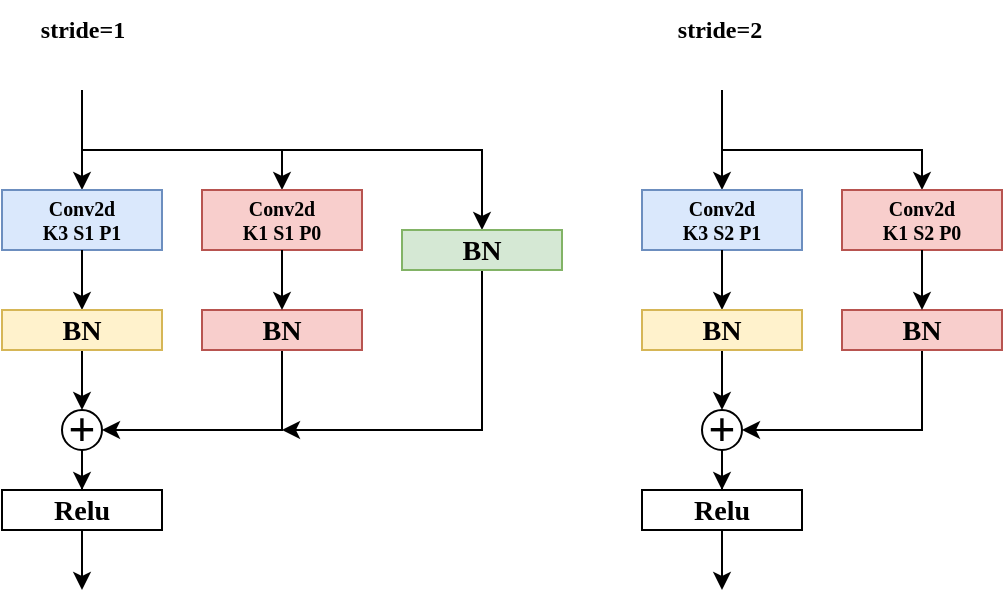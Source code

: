 <mxfile version="20.3.0" type="device"><diagram id="WBLQCIUhm6wuSdLqtf1I" name="第 1 页"><mxGraphModel dx="927" dy="633" grid="1" gridSize="10" guides="1" tooltips="1" connect="1" arrows="1" fold="1" page="1" pageScale="1" pageWidth="827" pageHeight="1169" math="0" shadow="0"><root><mxCell id="0"/><mxCell id="1" parent="0"/><mxCell id="opczr199hSPJIo8SfXnH-1" value="" style="endArrow=classic;html=1;rounded=0;jumpSize=8;" edge="1" parent="1"><mxGeometry width="50" height="50" relative="1" as="geometry"><mxPoint x="160" y="190" as="sourcePoint"/><mxPoint x="160" y="240" as="targetPoint"/></mxGeometry></mxCell><mxCell id="opczr199hSPJIo8SfXnH-2" value="&lt;h5&gt;&lt;font face=&quot;Times New Roman&quot;&gt;Conv2d&lt;br&gt;K3 S1 P1&lt;/font&gt;&lt;/h5&gt;" style="rounded=0;whiteSpace=wrap;html=1;fillColor=#dae8fc;strokeColor=#6c8ebf;" vertex="1" parent="1"><mxGeometry x="120" y="240" width="80" height="30" as="geometry"/></mxCell><mxCell id="opczr199hSPJIo8SfXnH-3" value="" style="endArrow=classic;html=1;rounded=0;jumpSize=8;exitX=0.5;exitY=1;exitDx=0;exitDy=0;" edge="1" parent="1" source="opczr199hSPJIo8SfXnH-2"><mxGeometry width="50" height="50" relative="1" as="geometry"><mxPoint x="159.5" y="280" as="sourcePoint"/><mxPoint x="160" y="300" as="targetPoint"/></mxGeometry></mxCell><mxCell id="opczr199hSPJIo8SfXnH-23" style="edgeStyle=orthogonalEdgeStyle;rounded=0;jumpSize=8;orthogonalLoop=1;jettySize=auto;html=1;fontFamily=Times New Roman;" edge="1" parent="1" source="opczr199hSPJIo8SfXnH-4" target="opczr199hSPJIo8SfXnH-21"><mxGeometry relative="1" as="geometry"/></mxCell><mxCell id="opczr199hSPJIo8SfXnH-4" value="&lt;h3&gt;BN&lt;/h3&gt;" style="rounded=0;whiteSpace=wrap;html=1;fontFamily=Times New Roman;fillColor=#fff2cc;strokeColor=#d6b656;" vertex="1" parent="1"><mxGeometry x="120" y="300" width="80" height="20" as="geometry"/></mxCell><mxCell id="opczr199hSPJIo8SfXnH-5" value="" style="endArrow=classic;html=1;rounded=0;fontFamily=Times New Roman;jumpSize=8;" edge="1" parent="1"><mxGeometry width="50" height="50" relative="1" as="geometry"><mxPoint x="160" y="220" as="sourcePoint"/><mxPoint x="260" y="240" as="targetPoint"/><Array as="points"><mxPoint x="260" y="220"/></Array></mxGeometry></mxCell><mxCell id="opczr199hSPJIo8SfXnH-6" value="&lt;h5&gt;&lt;font face=&quot;Times New Roman&quot;&gt;Conv2d&lt;br&gt;K1 S1 P0&lt;/font&gt;&lt;/h5&gt;" style="rounded=0;whiteSpace=wrap;html=1;fillColor=#f8cecc;strokeColor=#b85450;" vertex="1" parent="1"><mxGeometry x="220" y="240" width="80" height="30" as="geometry"/></mxCell><mxCell id="opczr199hSPJIo8SfXnH-17" style="edgeStyle=orthogonalEdgeStyle;rounded=0;jumpSize=8;orthogonalLoop=1;jettySize=auto;html=1;exitX=0.5;exitY=1;exitDx=0;exitDy=0;fontFamily=Times New Roman;entryX=1;entryY=0.5;entryDx=0;entryDy=0;" edge="1" parent="1" source="opczr199hSPJIo8SfXnH-7" target="opczr199hSPJIo8SfXnH-21"><mxGeometry relative="1" as="geometry"><mxPoint x="210" y="360" as="targetPoint"/><Array as="points"><mxPoint x="260" y="360"/></Array></mxGeometry></mxCell><mxCell id="opczr199hSPJIo8SfXnH-7" value="&lt;h3&gt;BN&lt;/h3&gt;" style="rounded=0;whiteSpace=wrap;html=1;fontFamily=Times New Roman;fillColor=#f8cecc;strokeColor=#b85450;" vertex="1" parent="1"><mxGeometry x="220" y="300" width="80" height="20" as="geometry"/></mxCell><mxCell id="opczr199hSPJIo8SfXnH-10" value="" style="endArrow=classic;html=1;rounded=0;fontFamily=Times New Roman;jumpSize=8;exitX=0.5;exitY=1;exitDx=0;exitDy=0;entryX=0.5;entryY=0;entryDx=0;entryDy=0;" edge="1" parent="1" source="opczr199hSPJIo8SfXnH-6" target="opczr199hSPJIo8SfXnH-7"><mxGeometry width="50" height="50" relative="1" as="geometry"><mxPoint x="390" y="340" as="sourcePoint"/><mxPoint x="440" y="290" as="targetPoint"/></mxGeometry></mxCell><mxCell id="opczr199hSPJIo8SfXnH-11" value="" style="endArrow=classic;html=1;rounded=0;fontFamily=Times New Roman;jumpSize=8;entryX=0.5;entryY=0;entryDx=0;entryDy=0;" edge="1" parent="1"><mxGeometry width="50" height="50" relative="1" as="geometry"><mxPoint x="240" y="220" as="sourcePoint"/><mxPoint x="360" y="260" as="targetPoint"/><Array as="points"><mxPoint x="360" y="220"/></Array></mxGeometry></mxCell><mxCell id="opczr199hSPJIo8SfXnH-15" style="edgeStyle=orthogonalEdgeStyle;rounded=0;jumpSize=8;orthogonalLoop=1;jettySize=auto;html=1;fontFamily=Times New Roman;exitX=0.5;exitY=1;exitDx=0;exitDy=0;" edge="1" parent="1" source="opczr199hSPJIo8SfXnH-14"><mxGeometry relative="1" as="geometry"><mxPoint x="260" y="360" as="targetPoint"/><Array as="points"><mxPoint x="360" y="360"/></Array></mxGeometry></mxCell><mxCell id="opczr199hSPJIo8SfXnH-14" value="&lt;h3&gt;BN&lt;/h3&gt;" style="rounded=0;whiteSpace=wrap;html=1;fontFamily=Times New Roman;fillColor=#d5e8d4;strokeColor=#82b366;" vertex="1" parent="1"><mxGeometry x="320" y="260" width="80" height="20" as="geometry"/></mxCell><mxCell id="opczr199hSPJIo8SfXnH-25" style="edgeStyle=orthogonalEdgeStyle;rounded=0;jumpSize=8;orthogonalLoop=1;jettySize=auto;html=1;fontFamily=Times New Roman;" edge="1" parent="1" source="opczr199hSPJIo8SfXnH-21" target="opczr199hSPJIo8SfXnH-24"><mxGeometry relative="1" as="geometry"/></mxCell><mxCell id="opczr199hSPJIo8SfXnH-21" value="&lt;h1&gt;+&lt;/h1&gt;" style="ellipse;whiteSpace=wrap;html=1;aspect=fixed;fontFamily=Times New Roman;" vertex="1" parent="1"><mxGeometry x="150" y="350" width="20" height="20" as="geometry"/></mxCell><mxCell id="opczr199hSPJIo8SfXnH-26" style="edgeStyle=orthogonalEdgeStyle;rounded=0;jumpSize=8;orthogonalLoop=1;jettySize=auto;html=1;fontFamily=Times New Roman;" edge="1" parent="1" source="opczr199hSPJIo8SfXnH-24"><mxGeometry relative="1" as="geometry"><mxPoint x="160" y="440" as="targetPoint"/></mxGeometry></mxCell><mxCell id="opczr199hSPJIo8SfXnH-24" value="&lt;h3&gt;Relu&lt;/h3&gt;" style="rounded=0;whiteSpace=wrap;html=1;fontFamily=Times New Roman;" vertex="1" parent="1"><mxGeometry x="120" y="390" width="80" height="20" as="geometry"/></mxCell><mxCell id="opczr199hSPJIo8SfXnH-27" value="" style="endArrow=classic;html=1;rounded=0;jumpSize=8;" edge="1" parent="1"><mxGeometry width="50" height="50" relative="1" as="geometry"><mxPoint x="480" y="190" as="sourcePoint"/><mxPoint x="480" y="240" as="targetPoint"/></mxGeometry></mxCell><mxCell id="opczr199hSPJIo8SfXnH-28" value="&lt;h5&gt;&lt;font face=&quot;Times New Roman&quot;&gt;Conv2d&lt;br&gt;K3 S2 P1&lt;/font&gt;&lt;/h5&gt;" style="rounded=0;whiteSpace=wrap;html=1;fillColor=#dae8fc;strokeColor=#6c8ebf;" vertex="1" parent="1"><mxGeometry x="440" y="240" width="80" height="30" as="geometry"/></mxCell><mxCell id="opczr199hSPJIo8SfXnH-29" value="" style="endArrow=classic;html=1;rounded=0;jumpSize=8;exitX=0.5;exitY=1;exitDx=0;exitDy=0;" edge="1" parent="1" source="opczr199hSPJIo8SfXnH-28"><mxGeometry width="50" height="50" relative="1" as="geometry"><mxPoint x="479.5" y="280" as="sourcePoint"/><mxPoint x="480" y="300" as="targetPoint"/></mxGeometry></mxCell><mxCell id="opczr199hSPJIo8SfXnH-30" style="edgeStyle=orthogonalEdgeStyle;rounded=0;jumpSize=8;orthogonalLoop=1;jettySize=auto;html=1;fontFamily=Times New Roman;" edge="1" parent="1" source="opczr199hSPJIo8SfXnH-31" target="opczr199hSPJIo8SfXnH-41"><mxGeometry relative="1" as="geometry"/></mxCell><mxCell id="opczr199hSPJIo8SfXnH-31" value="&lt;h3&gt;BN&lt;/h3&gt;" style="rounded=0;whiteSpace=wrap;html=1;fontFamily=Times New Roman;fillColor=#fff2cc;strokeColor=#d6b656;" vertex="1" parent="1"><mxGeometry x="440" y="300" width="80" height="20" as="geometry"/></mxCell><mxCell id="opczr199hSPJIo8SfXnH-32" value="" style="endArrow=classic;html=1;rounded=0;fontFamily=Times New Roman;jumpSize=8;" edge="1" parent="1"><mxGeometry width="50" height="50" relative="1" as="geometry"><mxPoint x="480" y="220" as="sourcePoint"/><mxPoint x="580" y="240" as="targetPoint"/><Array as="points"><mxPoint x="580" y="220"/></Array></mxGeometry></mxCell><mxCell id="opczr199hSPJIo8SfXnH-33" value="&lt;h5&gt;&lt;font face=&quot;Times New Roman&quot;&gt;Conv2d&lt;br&gt;K1 S2 P0&lt;/font&gt;&lt;/h5&gt;" style="rounded=0;whiteSpace=wrap;html=1;fillColor=#f8cecc;strokeColor=#b85450;" vertex="1" parent="1"><mxGeometry x="540" y="240" width="80" height="30" as="geometry"/></mxCell><mxCell id="opczr199hSPJIo8SfXnH-34" style="edgeStyle=orthogonalEdgeStyle;rounded=0;jumpSize=8;orthogonalLoop=1;jettySize=auto;html=1;exitX=0.5;exitY=1;exitDx=0;exitDy=0;fontFamily=Times New Roman;entryX=1;entryY=0.5;entryDx=0;entryDy=0;" edge="1" parent="1" source="opczr199hSPJIo8SfXnH-35" target="opczr199hSPJIo8SfXnH-41"><mxGeometry relative="1" as="geometry"><mxPoint x="530" y="360" as="targetPoint"/><Array as="points"><mxPoint x="580" y="360"/></Array></mxGeometry></mxCell><mxCell id="opczr199hSPJIo8SfXnH-35" value="&lt;h3&gt;BN&lt;/h3&gt;" style="rounded=0;whiteSpace=wrap;html=1;fontFamily=Times New Roman;fillColor=#f8cecc;strokeColor=#b85450;" vertex="1" parent="1"><mxGeometry x="540" y="300" width="80" height="20" as="geometry"/></mxCell><mxCell id="opczr199hSPJIo8SfXnH-36" value="" style="endArrow=classic;html=1;rounded=0;fontFamily=Times New Roman;jumpSize=8;exitX=0.5;exitY=1;exitDx=0;exitDy=0;entryX=0.5;entryY=0;entryDx=0;entryDy=0;" edge="1" parent="1" source="opczr199hSPJIo8SfXnH-33" target="opczr199hSPJIo8SfXnH-35"><mxGeometry width="50" height="50" relative="1" as="geometry"><mxPoint x="710" y="340" as="sourcePoint"/><mxPoint x="760" y="290" as="targetPoint"/></mxGeometry></mxCell><mxCell id="opczr199hSPJIo8SfXnH-40" style="edgeStyle=orthogonalEdgeStyle;rounded=0;jumpSize=8;orthogonalLoop=1;jettySize=auto;html=1;fontFamily=Times New Roman;" edge="1" parent="1" source="opczr199hSPJIo8SfXnH-41" target="opczr199hSPJIo8SfXnH-43"><mxGeometry relative="1" as="geometry"/></mxCell><mxCell id="opczr199hSPJIo8SfXnH-41" value="&lt;h1&gt;+&lt;/h1&gt;" style="ellipse;whiteSpace=wrap;html=1;aspect=fixed;fontFamily=Times New Roman;" vertex="1" parent="1"><mxGeometry x="470" y="350" width="20" height="20" as="geometry"/></mxCell><mxCell id="opczr199hSPJIo8SfXnH-42" style="edgeStyle=orthogonalEdgeStyle;rounded=0;jumpSize=8;orthogonalLoop=1;jettySize=auto;html=1;fontFamily=Times New Roman;" edge="1" parent="1" source="opczr199hSPJIo8SfXnH-43"><mxGeometry relative="1" as="geometry"><mxPoint x="480" y="440" as="targetPoint"/></mxGeometry></mxCell><mxCell id="opczr199hSPJIo8SfXnH-43" value="&lt;h3&gt;Relu&lt;/h3&gt;" style="rounded=0;whiteSpace=wrap;html=1;fontFamily=Times New Roman;" vertex="1" parent="1"><mxGeometry x="440" y="390" width="80" height="20" as="geometry"/></mxCell><mxCell id="opczr199hSPJIo8SfXnH-44" value="&lt;b&gt;stride=1&lt;/b&gt;" style="text;html=1;align=center;verticalAlign=middle;resizable=0;points=[];autosize=1;strokeColor=none;fillColor=none;fontFamily=Times New Roman;" vertex="1" parent="1"><mxGeometry x="125" y="145" width="70" height="30" as="geometry"/></mxCell><mxCell id="opczr199hSPJIo8SfXnH-45" value="&lt;b&gt;stride=2&amp;nbsp;&lt;/b&gt;" style="text;html=1;align=center;verticalAlign=middle;resizable=0;points=[];autosize=1;strokeColor=none;fillColor=none;fontFamily=Times New Roman;" vertex="1" parent="1"><mxGeometry x="445" y="145" width="70" height="30" as="geometry"/></mxCell></root></mxGraphModel></diagram></mxfile>